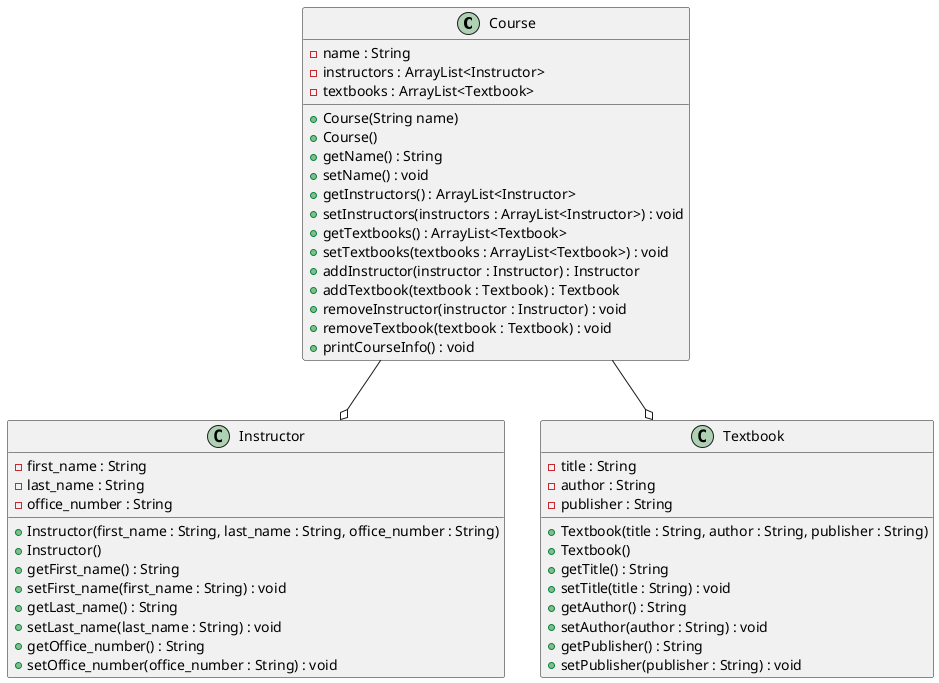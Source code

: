 @startuml
'https://plantuml.com/class-diagram

class Course {
    -name : String
    -instructors : ArrayList<Instructor>
    -textbooks : ArrayList<Textbook>
    +Course(String name)
    +Course()
    +getName() : String
    +setName() : void
    +getInstructors() : ArrayList<Instructor>
    +setInstructors(instructors : ArrayList<Instructor>) : void
    +getTextbooks() : ArrayList<Textbook>
    +setTextbooks(textbooks : ArrayList<Textbook>) : void
    +addInstructor(instructor : Instructor) : Instructor
    +addTextbook(textbook : Textbook) : Textbook
    +removeInstructor(instructor : Instructor) : void
    +removeTextbook(textbook : Textbook) : void
    +printCourseInfo() : void
}
class Instructor {
    -first_name : String
    -last_name : String
    -office_number : String

    +Instructor(first_name : String, last_name : String, office_number : String)
    +Instructor()
    +getFirst_name() : String
    +setFirst_name(first_name : String) : void
    +getLast_name() : String
    +setLast_name(last_name : String) : void
    +getOffice_number() : String
    +setOffice_number(office_number : String) : void
}

class Textbook {
    -title : String
    -author : String
    -publisher : String

    +Textbook(title : String, author : String, publisher : String)
    +Textbook()
    +getTitle() : String
    +setTitle(title : String) : void
    +getAuthor() : String
    +setAuthor(author : String) : void
    +getPublisher() : String
    +setPublisher(publisher : String) : void
}


Course --o Instructor
Course --o Textbook

@enduml